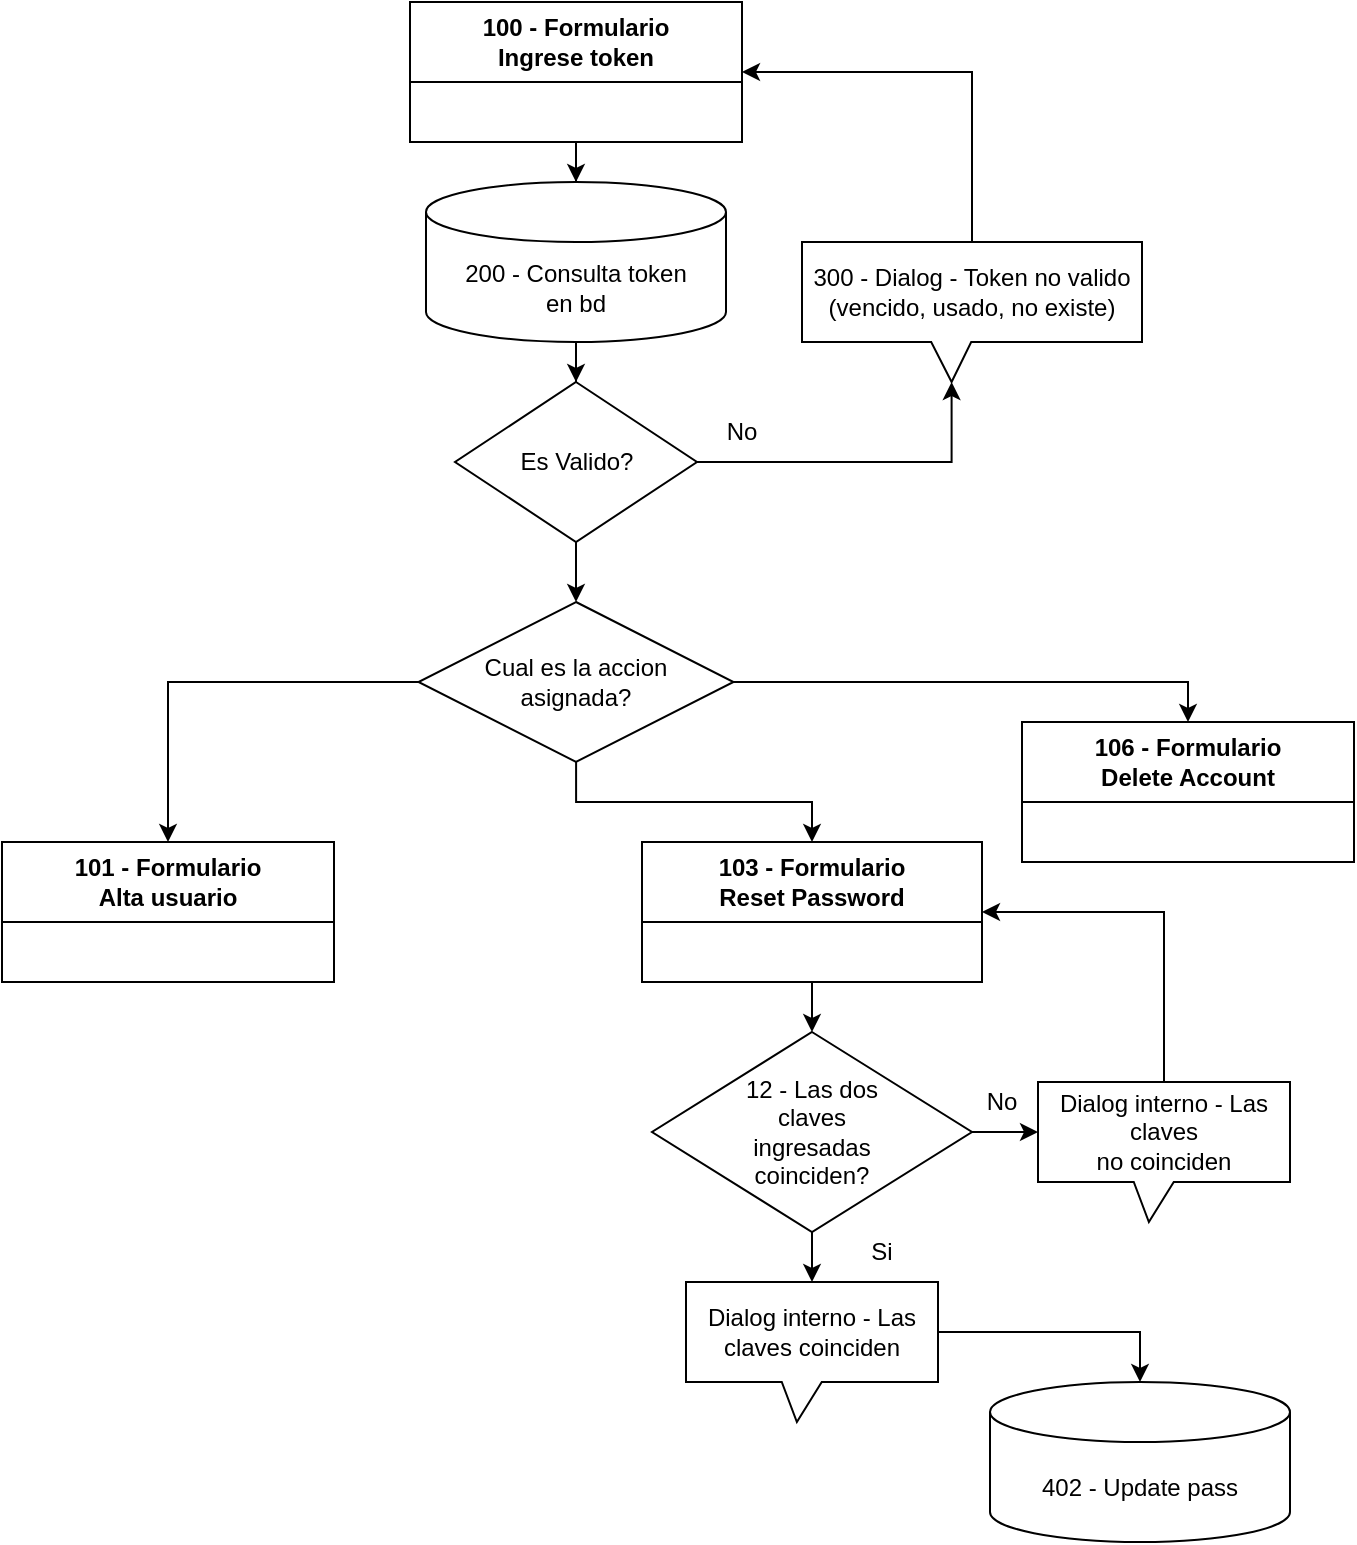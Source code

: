 <mxfile version="22.1.11" type="github">
  <diagram name="Página-1" id="55UdeJ7NewFuEaP_pslm">
    <mxGraphModel dx="880" dy="434" grid="1" gridSize="10" guides="1" tooltips="1" connect="1" arrows="1" fold="1" page="1" pageScale="1" pageWidth="827" pageHeight="1169" math="0" shadow="0">
      <root>
        <mxCell id="0" />
        <mxCell id="1" parent="0" />
        <mxCell id="nHWZqv1kgxw6iTe1pO30-9" style="edgeStyle=orthogonalEdgeStyle;rounded=0;orthogonalLoop=1;jettySize=auto;html=1;entryX=0.5;entryY=0;entryDx=0;entryDy=0;" edge="1" parent="1" source="nHWZqv1kgxw6iTe1pO30-4" target="nHWZqv1kgxw6iTe1pO30-6">
          <mxGeometry relative="1" as="geometry" />
        </mxCell>
        <mxCell id="nHWZqv1kgxw6iTe1pO30-4" value="200 - Consulta token &lt;br&gt;en bd" style="shape=cylinder3;whiteSpace=wrap;html=1;boundedLbl=1;backgroundOutline=1;size=15;" vertex="1" parent="1">
          <mxGeometry x="322" y="110" width="150" height="80" as="geometry" />
        </mxCell>
        <mxCell id="nHWZqv1kgxw6iTe1pO30-5" value="100 - Formulario &lt;br&gt;Ingrese token" style="swimlane;whiteSpace=wrap;html=1;startSize=40;" vertex="1" parent="1">
          <mxGeometry x="314" y="20" width="166" height="70" as="geometry" />
        </mxCell>
        <mxCell id="nHWZqv1kgxw6iTe1pO30-29" style="edgeStyle=orthogonalEdgeStyle;rounded=0;orthogonalLoop=1;jettySize=auto;html=1;entryX=0.5;entryY=0;entryDx=0;entryDy=0;" edge="1" parent="1" source="nHWZqv1kgxw6iTe1pO30-6" target="nHWZqv1kgxw6iTe1pO30-28">
          <mxGeometry relative="1" as="geometry" />
        </mxCell>
        <mxCell id="nHWZqv1kgxw6iTe1pO30-6" value="Es Valido?" style="rhombus;whiteSpace=wrap;html=1;" vertex="1" parent="1">
          <mxGeometry x="336.5" y="210" width="121" height="80" as="geometry" />
        </mxCell>
        <mxCell id="nHWZqv1kgxw6iTe1pO30-8" style="edgeStyle=orthogonalEdgeStyle;rounded=0;orthogonalLoop=1;jettySize=auto;html=1;entryX=0.5;entryY=0;entryDx=0;entryDy=0;entryPerimeter=0;" edge="1" parent="1" source="nHWZqv1kgxw6iTe1pO30-5" target="nHWZqv1kgxw6iTe1pO30-4">
          <mxGeometry relative="1" as="geometry" />
        </mxCell>
        <mxCell id="nHWZqv1kgxw6iTe1pO30-19" style="edgeStyle=orthogonalEdgeStyle;rounded=0;orthogonalLoop=1;jettySize=auto;html=1;entryX=1;entryY=0.5;entryDx=0;entryDy=0;exitX=0.5;exitY=0;exitDx=0;exitDy=0;exitPerimeter=0;" edge="1" parent="1" source="nHWZqv1kgxw6iTe1pO30-13" target="nHWZqv1kgxw6iTe1pO30-5">
          <mxGeometry relative="1" as="geometry" />
        </mxCell>
        <mxCell id="nHWZqv1kgxw6iTe1pO30-13" value="300 - Dialog - Token no valido &lt;br&gt;(vencido, usado, no existe)" style="shape=callout;whiteSpace=wrap;html=1;perimeter=calloutPerimeter;position2=0.44;size=20;position=0.38;" vertex="1" parent="1">
          <mxGeometry x="510" y="140" width="170" height="70" as="geometry" />
        </mxCell>
        <mxCell id="nHWZqv1kgxw6iTe1pO30-16" style="edgeStyle=orthogonalEdgeStyle;rounded=0;orthogonalLoop=1;jettySize=auto;html=1;entryX=0;entryY=0;entryDx=74.8;entryDy=70;entryPerimeter=0;" edge="1" parent="1" source="nHWZqv1kgxw6iTe1pO30-6" target="nHWZqv1kgxw6iTe1pO30-13">
          <mxGeometry relative="1" as="geometry" />
        </mxCell>
        <mxCell id="nHWZqv1kgxw6iTe1pO30-17" value="No" style="text;html=1;strokeColor=none;fillColor=none;align=center;verticalAlign=middle;whiteSpace=wrap;rounded=0;" vertex="1" parent="1">
          <mxGeometry x="450" y="220" width="60" height="30" as="geometry" />
        </mxCell>
        <mxCell id="nHWZqv1kgxw6iTe1pO30-33" style="edgeStyle=orthogonalEdgeStyle;rounded=0;orthogonalLoop=1;jettySize=auto;html=1;entryX=0.5;entryY=0;entryDx=0;entryDy=0;" edge="1" parent="1" source="nHWZqv1kgxw6iTe1pO30-28" target="nHWZqv1kgxw6iTe1pO30-32">
          <mxGeometry relative="1" as="geometry" />
        </mxCell>
        <mxCell id="nHWZqv1kgxw6iTe1pO30-34" style="edgeStyle=orthogonalEdgeStyle;rounded=0;orthogonalLoop=1;jettySize=auto;html=1;entryX=0.5;entryY=0;entryDx=0;entryDy=0;" edge="1" parent="1" source="nHWZqv1kgxw6iTe1pO30-28" target="nHWZqv1kgxw6iTe1pO30-31">
          <mxGeometry relative="1" as="geometry" />
        </mxCell>
        <mxCell id="nHWZqv1kgxw6iTe1pO30-35" style="edgeStyle=orthogonalEdgeStyle;rounded=0;orthogonalLoop=1;jettySize=auto;html=1;exitX=0;exitY=0.5;exitDx=0;exitDy=0;entryX=0.5;entryY=0;entryDx=0;entryDy=0;" edge="1" parent="1" source="nHWZqv1kgxw6iTe1pO30-28" target="nHWZqv1kgxw6iTe1pO30-30">
          <mxGeometry relative="1" as="geometry" />
        </mxCell>
        <mxCell id="nHWZqv1kgxw6iTe1pO30-28" value="Cual es la accion &lt;br&gt;asignada?" style="rhombus;whiteSpace=wrap;html=1;" vertex="1" parent="1">
          <mxGeometry x="318.25" y="320" width="157.5" height="80" as="geometry" />
        </mxCell>
        <mxCell id="nHWZqv1kgxw6iTe1pO30-30" value="101 - Formulario &lt;br&gt;Alta usuario" style="swimlane;whiteSpace=wrap;html=1;startSize=40;" vertex="1" parent="1">
          <mxGeometry x="110" y="440" width="166" height="70" as="geometry" />
        </mxCell>
        <mxCell id="nHWZqv1kgxw6iTe1pO30-43" style="edgeStyle=orthogonalEdgeStyle;rounded=0;orthogonalLoop=1;jettySize=auto;html=1;entryX=0.5;entryY=0;entryDx=0;entryDy=0;" edge="1" parent="1" source="nHWZqv1kgxw6iTe1pO30-31" target="nHWZqv1kgxw6iTe1pO30-41">
          <mxGeometry relative="1" as="geometry" />
        </mxCell>
        <mxCell id="nHWZqv1kgxw6iTe1pO30-31" value="103 - Formulario &lt;br&gt;Reset Password" style="swimlane;whiteSpace=wrap;html=1;startSize=40;" vertex="1" parent="1">
          <mxGeometry x="430" y="440" width="170" height="70" as="geometry" />
        </mxCell>
        <mxCell id="nHWZqv1kgxw6iTe1pO30-32" value="106 - Formulario &lt;br&gt;Delete Account" style="swimlane;whiteSpace=wrap;html=1;startSize=40;" vertex="1" parent="1">
          <mxGeometry x="620" y="380" width="166" height="70" as="geometry" />
        </mxCell>
        <mxCell id="nHWZqv1kgxw6iTe1pO30-38" value="402 - Update pass" style="shape=cylinder3;whiteSpace=wrap;html=1;boundedLbl=1;backgroundOutline=1;size=15;" vertex="1" parent="1">
          <mxGeometry x="604" y="710" width="150" height="80" as="geometry" />
        </mxCell>
        <mxCell id="nHWZqv1kgxw6iTe1pO30-45" style="edgeStyle=orthogonalEdgeStyle;rounded=0;orthogonalLoop=1;jettySize=auto;html=1;entryX=1;entryY=0.5;entryDx=0;entryDy=0;exitX=0.5;exitY=0;exitDx=0;exitDy=0;exitPerimeter=0;" edge="1" parent="1" source="nHWZqv1kgxw6iTe1pO30-40" target="nHWZqv1kgxw6iTe1pO30-31">
          <mxGeometry relative="1" as="geometry" />
        </mxCell>
        <mxCell id="nHWZqv1kgxw6iTe1pO30-40" value="Dialog interno - Las claves&lt;br&gt;no coinciden" style="shape=callout;whiteSpace=wrap;html=1;perimeter=calloutPerimeter;position2=0.44;size=20;position=0.38;" vertex="1" parent="1">
          <mxGeometry x="628" y="560" width="126" height="70" as="geometry" />
        </mxCell>
        <mxCell id="nHWZqv1kgxw6iTe1pO30-41" value="12 - Las dos &lt;br&gt;claves&lt;br&gt;ingresadas&lt;br&gt;coinciden?" style="rhombus;whiteSpace=wrap;html=1;" vertex="1" parent="1">
          <mxGeometry x="435" y="535" width="160" height="100" as="geometry" />
        </mxCell>
        <mxCell id="nHWZqv1kgxw6iTe1pO30-44" style="edgeStyle=orthogonalEdgeStyle;rounded=0;orthogonalLoop=1;jettySize=auto;html=1;entryX=0;entryY=0;entryDx=0;entryDy=25;entryPerimeter=0;" edge="1" parent="1" source="nHWZqv1kgxw6iTe1pO30-41" target="nHWZqv1kgxw6iTe1pO30-40">
          <mxGeometry relative="1" as="geometry" />
        </mxCell>
        <mxCell id="nHWZqv1kgxw6iTe1pO30-46" value="Dialog interno - Las claves coinciden" style="shape=callout;whiteSpace=wrap;html=1;perimeter=calloutPerimeter;position2=0.44;size=20;position=0.38;" vertex="1" parent="1">
          <mxGeometry x="452" y="660" width="126" height="70" as="geometry" />
        </mxCell>
        <mxCell id="nHWZqv1kgxw6iTe1pO30-47" value="No" style="text;html=1;strokeColor=none;fillColor=none;align=center;verticalAlign=middle;whiteSpace=wrap;rounded=0;" vertex="1" parent="1">
          <mxGeometry x="580" y="555" width="60" height="30" as="geometry" />
        </mxCell>
        <mxCell id="nHWZqv1kgxw6iTe1pO30-48" style="edgeStyle=orthogonalEdgeStyle;rounded=0;orthogonalLoop=1;jettySize=auto;html=1;entryX=0.5;entryY=0;entryDx=0;entryDy=0;entryPerimeter=0;" edge="1" parent="1" source="nHWZqv1kgxw6iTe1pO30-41" target="nHWZqv1kgxw6iTe1pO30-46">
          <mxGeometry relative="1" as="geometry" />
        </mxCell>
        <mxCell id="nHWZqv1kgxw6iTe1pO30-50" style="edgeStyle=orthogonalEdgeStyle;rounded=0;orthogonalLoop=1;jettySize=auto;html=1;entryX=0.5;entryY=0;entryDx=0;entryDy=0;entryPerimeter=0;exitX=0;exitY=0;exitDx=126;exitDy=25;exitPerimeter=0;" edge="1" parent="1" source="nHWZqv1kgxw6iTe1pO30-46" target="nHWZqv1kgxw6iTe1pO30-38">
          <mxGeometry relative="1" as="geometry" />
        </mxCell>
        <mxCell id="nHWZqv1kgxw6iTe1pO30-51" value="Si" style="text;html=1;strokeColor=none;fillColor=none;align=center;verticalAlign=middle;whiteSpace=wrap;rounded=0;" vertex="1" parent="1">
          <mxGeometry x="520" y="630" width="60" height="30" as="geometry" />
        </mxCell>
      </root>
    </mxGraphModel>
  </diagram>
</mxfile>
